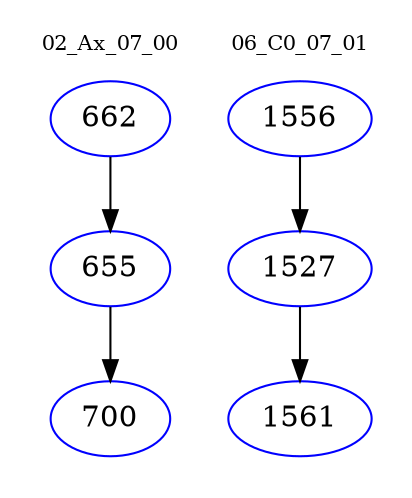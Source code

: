 digraph{
subgraph cluster_0 {
color = white
label = "02_Ax_07_00";
fontsize=10;
T0_662 [label="662", color="blue"]
T0_662 -> T0_655 [color="black"]
T0_655 [label="655", color="blue"]
T0_655 -> T0_700 [color="black"]
T0_700 [label="700", color="blue"]
}
subgraph cluster_1 {
color = white
label = "06_C0_07_01";
fontsize=10;
T1_1556 [label="1556", color="blue"]
T1_1556 -> T1_1527 [color="black"]
T1_1527 [label="1527", color="blue"]
T1_1527 -> T1_1561 [color="black"]
T1_1561 [label="1561", color="blue"]
}
}
